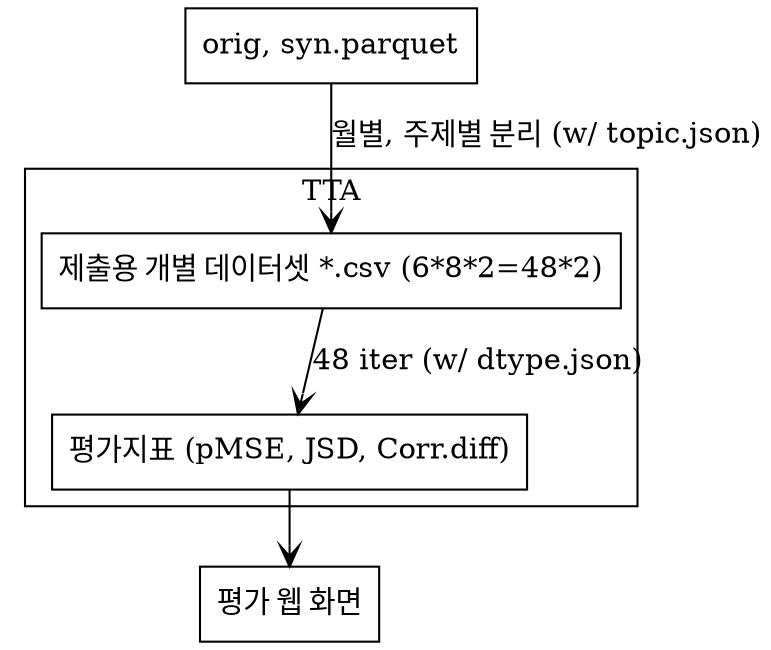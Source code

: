 // dot -Tpng comp.dot -o comp.png

digraph g {
    // graph [pad="0.5", nodesep="0.2", ranksep="0"];
    // splines = ortho
    // splines = curved
    node[shape = box]
    edge[arrowhead = vee]
    compound=true


    data [label="orig, syn.parquet"]

    subgraph cluster_tta {
        label="TTA"

        division [label="제출용 개별 데이터셋 *.csv (6*8*2=48*2)"]
        eval [label="평가지표 (pMSE, JSD, Corr.diff)"]
        // pmse: lr, dt
    }

    view [label="평가 웹 화면"]



    data -> division [label="월별, 주제별 분리 (w/ topic.json)"]
    division -> eval [label="48 iter (w/ dtype.json)"]
    eval -> view
}